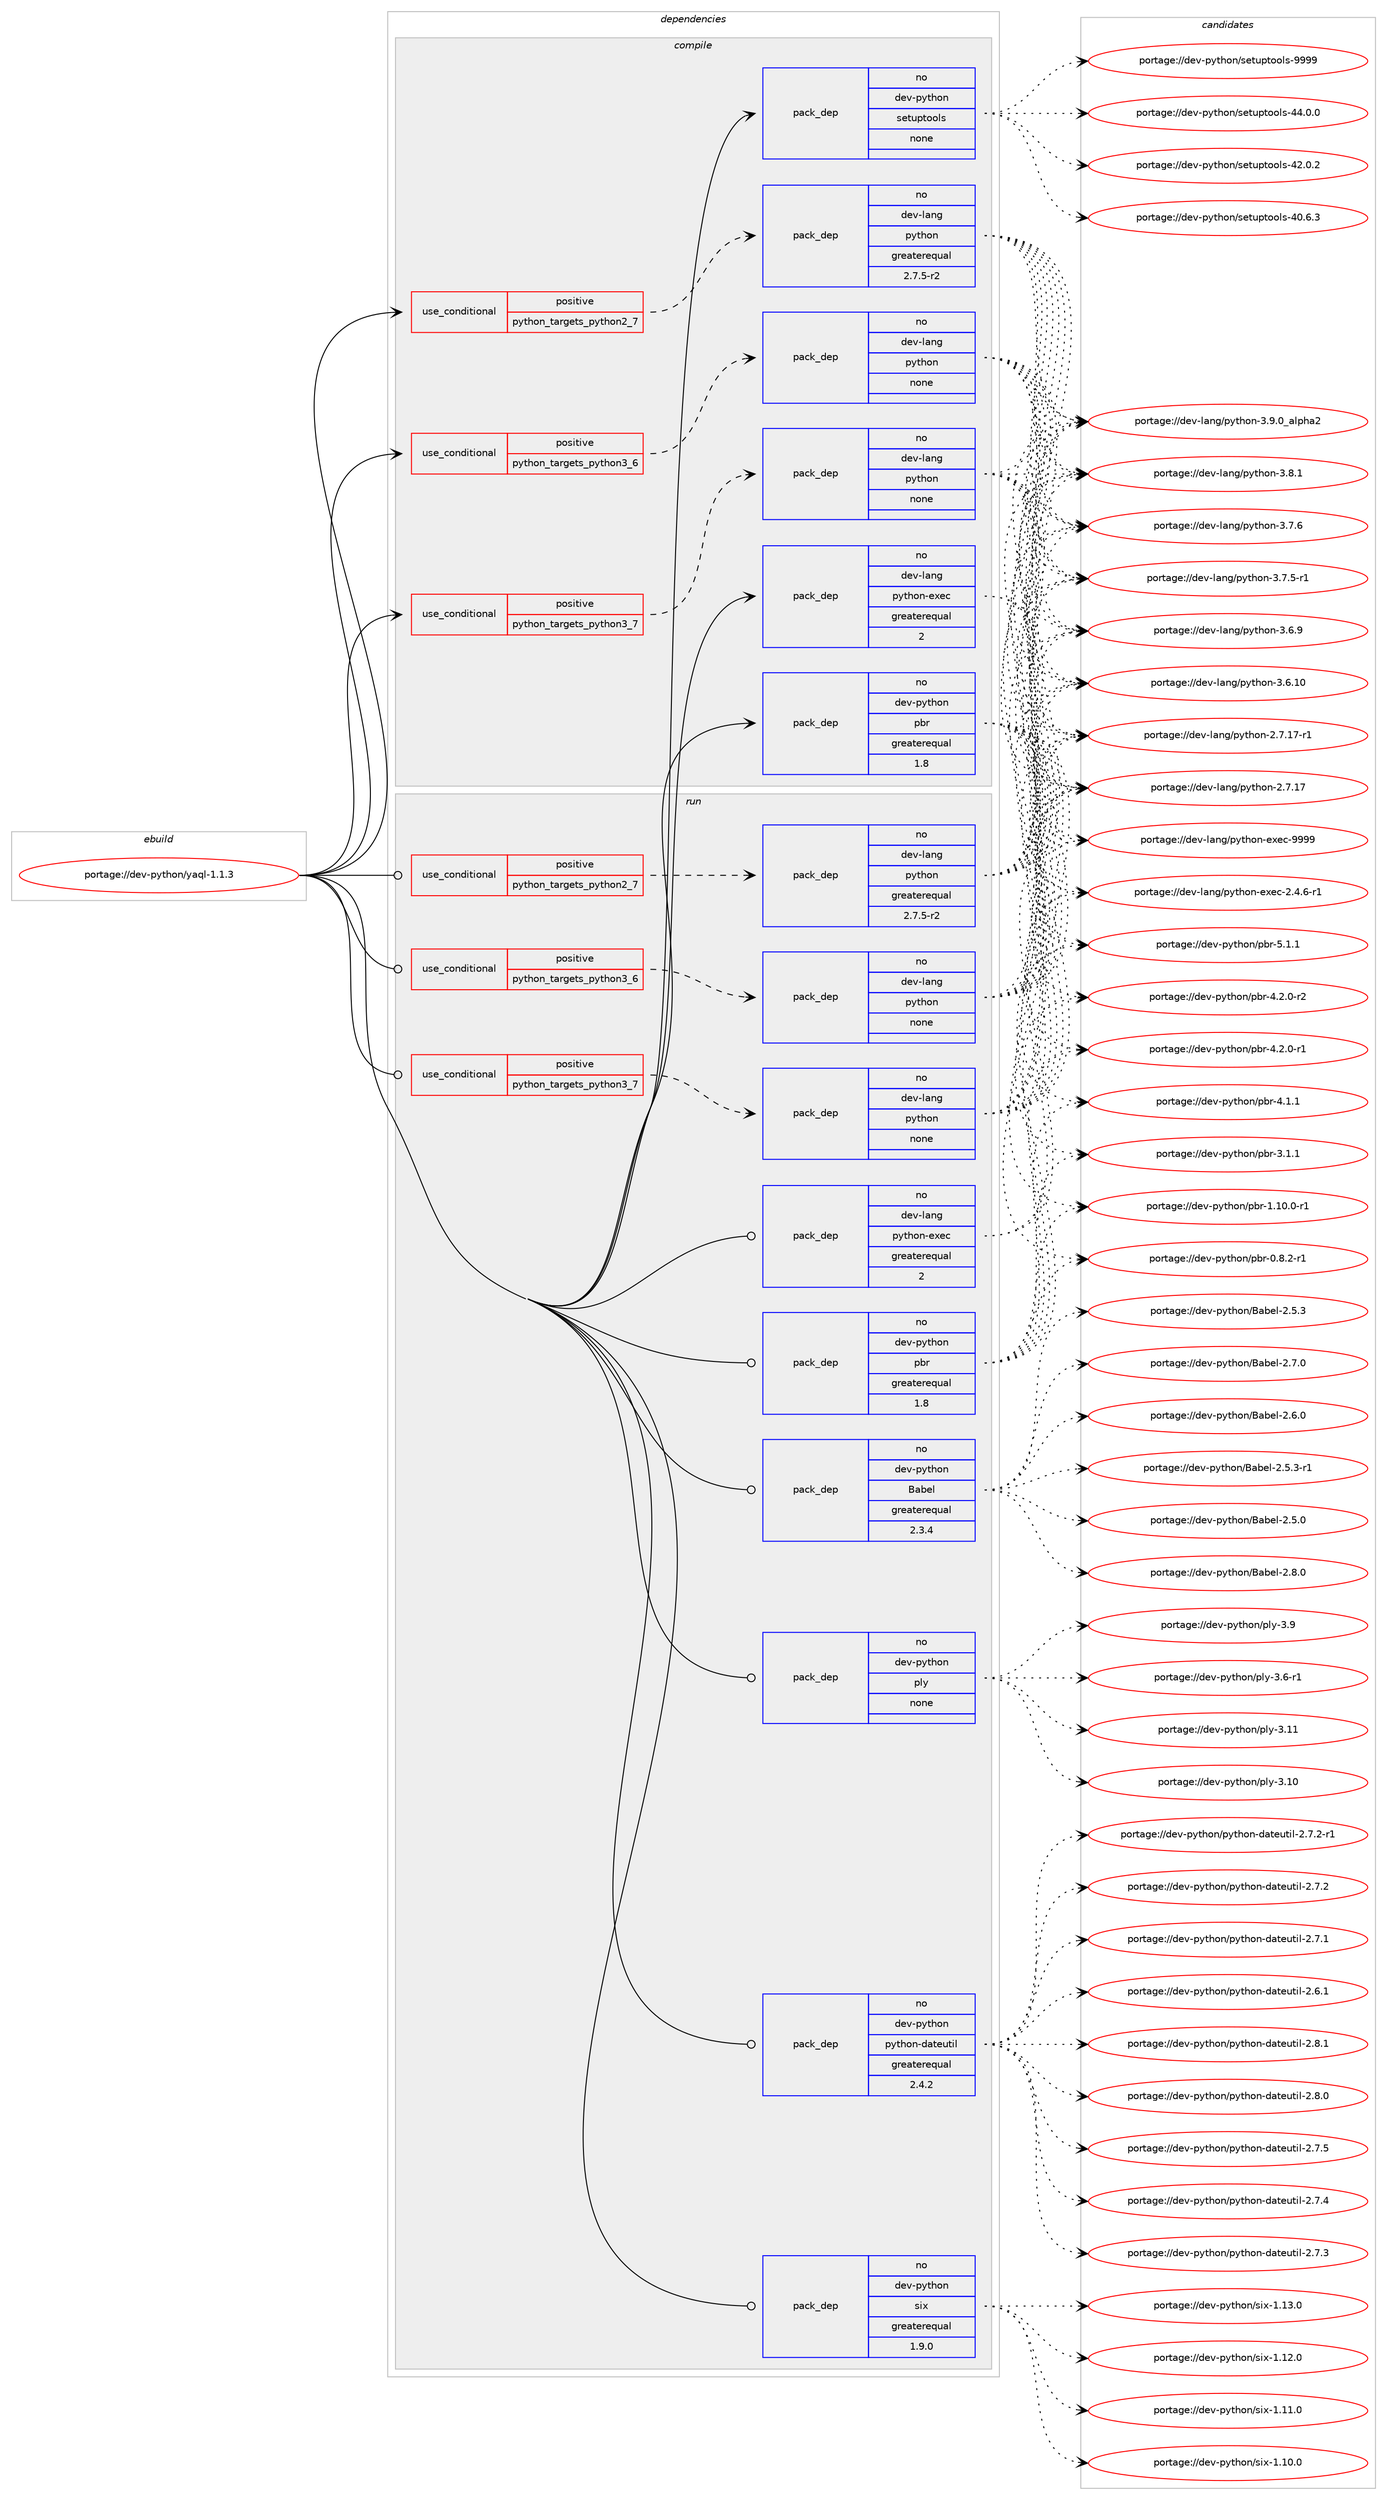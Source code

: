 digraph prolog {

# *************
# Graph options
# *************

newrank=true;
concentrate=true;
compound=true;
graph [rankdir=LR,fontname=Helvetica,fontsize=10,ranksep=1.5];#, ranksep=2.5, nodesep=0.2];
edge  [arrowhead=vee];
node  [fontname=Helvetica,fontsize=10];

# **********
# The ebuild
# **********

subgraph cluster_leftcol {
color=gray;
label=<<i>ebuild</i>>;
id [label="portage://dev-python/yaql-1.1.3", color=red, width=4, href="../dev-python/yaql-1.1.3.svg"];
}

# ****************
# The dependencies
# ****************

subgraph cluster_midcol {
color=gray;
label=<<i>dependencies</i>>;
subgraph cluster_compile {
fillcolor="#eeeeee";
style=filled;
label=<<i>compile</i>>;
subgraph cond103349 {
dependency417099 [label=<<TABLE BORDER="0" CELLBORDER="1" CELLSPACING="0" CELLPADDING="4"><TR><TD ROWSPAN="3" CELLPADDING="10">use_conditional</TD></TR><TR><TD>positive</TD></TR><TR><TD>python_targets_python2_7</TD></TR></TABLE>>, shape=none, color=red];
subgraph pack308869 {
dependency417100 [label=<<TABLE BORDER="0" CELLBORDER="1" CELLSPACING="0" CELLPADDING="4" WIDTH="220"><TR><TD ROWSPAN="6" CELLPADDING="30">pack_dep</TD></TR><TR><TD WIDTH="110">no</TD></TR><TR><TD>dev-lang</TD></TR><TR><TD>python</TD></TR><TR><TD>greaterequal</TD></TR><TR><TD>2.7.5-r2</TD></TR></TABLE>>, shape=none, color=blue];
}
dependency417099:e -> dependency417100:w [weight=20,style="dashed",arrowhead="vee"];
}
id:e -> dependency417099:w [weight=20,style="solid",arrowhead="vee"];
subgraph cond103350 {
dependency417101 [label=<<TABLE BORDER="0" CELLBORDER="1" CELLSPACING="0" CELLPADDING="4"><TR><TD ROWSPAN="3" CELLPADDING="10">use_conditional</TD></TR><TR><TD>positive</TD></TR><TR><TD>python_targets_python3_6</TD></TR></TABLE>>, shape=none, color=red];
subgraph pack308870 {
dependency417102 [label=<<TABLE BORDER="0" CELLBORDER="1" CELLSPACING="0" CELLPADDING="4" WIDTH="220"><TR><TD ROWSPAN="6" CELLPADDING="30">pack_dep</TD></TR><TR><TD WIDTH="110">no</TD></TR><TR><TD>dev-lang</TD></TR><TR><TD>python</TD></TR><TR><TD>none</TD></TR><TR><TD></TD></TR></TABLE>>, shape=none, color=blue];
}
dependency417101:e -> dependency417102:w [weight=20,style="dashed",arrowhead="vee"];
}
id:e -> dependency417101:w [weight=20,style="solid",arrowhead="vee"];
subgraph cond103351 {
dependency417103 [label=<<TABLE BORDER="0" CELLBORDER="1" CELLSPACING="0" CELLPADDING="4"><TR><TD ROWSPAN="3" CELLPADDING="10">use_conditional</TD></TR><TR><TD>positive</TD></TR><TR><TD>python_targets_python3_7</TD></TR></TABLE>>, shape=none, color=red];
subgraph pack308871 {
dependency417104 [label=<<TABLE BORDER="0" CELLBORDER="1" CELLSPACING="0" CELLPADDING="4" WIDTH="220"><TR><TD ROWSPAN="6" CELLPADDING="30">pack_dep</TD></TR><TR><TD WIDTH="110">no</TD></TR><TR><TD>dev-lang</TD></TR><TR><TD>python</TD></TR><TR><TD>none</TD></TR><TR><TD></TD></TR></TABLE>>, shape=none, color=blue];
}
dependency417103:e -> dependency417104:w [weight=20,style="dashed",arrowhead="vee"];
}
id:e -> dependency417103:w [weight=20,style="solid",arrowhead="vee"];
subgraph pack308872 {
dependency417105 [label=<<TABLE BORDER="0" CELLBORDER="1" CELLSPACING="0" CELLPADDING="4" WIDTH="220"><TR><TD ROWSPAN="6" CELLPADDING="30">pack_dep</TD></TR><TR><TD WIDTH="110">no</TD></TR><TR><TD>dev-lang</TD></TR><TR><TD>python-exec</TD></TR><TR><TD>greaterequal</TD></TR><TR><TD>2</TD></TR></TABLE>>, shape=none, color=blue];
}
id:e -> dependency417105:w [weight=20,style="solid",arrowhead="vee"];
subgraph pack308873 {
dependency417106 [label=<<TABLE BORDER="0" CELLBORDER="1" CELLSPACING="0" CELLPADDING="4" WIDTH="220"><TR><TD ROWSPAN="6" CELLPADDING="30">pack_dep</TD></TR><TR><TD WIDTH="110">no</TD></TR><TR><TD>dev-python</TD></TR><TR><TD>pbr</TD></TR><TR><TD>greaterequal</TD></TR><TR><TD>1.8</TD></TR></TABLE>>, shape=none, color=blue];
}
id:e -> dependency417106:w [weight=20,style="solid",arrowhead="vee"];
subgraph pack308874 {
dependency417107 [label=<<TABLE BORDER="0" CELLBORDER="1" CELLSPACING="0" CELLPADDING="4" WIDTH="220"><TR><TD ROWSPAN="6" CELLPADDING="30">pack_dep</TD></TR><TR><TD WIDTH="110">no</TD></TR><TR><TD>dev-python</TD></TR><TR><TD>setuptools</TD></TR><TR><TD>none</TD></TR><TR><TD></TD></TR></TABLE>>, shape=none, color=blue];
}
id:e -> dependency417107:w [weight=20,style="solid",arrowhead="vee"];
}
subgraph cluster_compileandrun {
fillcolor="#eeeeee";
style=filled;
label=<<i>compile and run</i>>;
}
subgraph cluster_run {
fillcolor="#eeeeee";
style=filled;
label=<<i>run</i>>;
subgraph cond103352 {
dependency417108 [label=<<TABLE BORDER="0" CELLBORDER="1" CELLSPACING="0" CELLPADDING="4"><TR><TD ROWSPAN="3" CELLPADDING="10">use_conditional</TD></TR><TR><TD>positive</TD></TR><TR><TD>python_targets_python2_7</TD></TR></TABLE>>, shape=none, color=red];
subgraph pack308875 {
dependency417109 [label=<<TABLE BORDER="0" CELLBORDER="1" CELLSPACING="0" CELLPADDING="4" WIDTH="220"><TR><TD ROWSPAN="6" CELLPADDING="30">pack_dep</TD></TR><TR><TD WIDTH="110">no</TD></TR><TR><TD>dev-lang</TD></TR><TR><TD>python</TD></TR><TR><TD>greaterequal</TD></TR><TR><TD>2.7.5-r2</TD></TR></TABLE>>, shape=none, color=blue];
}
dependency417108:e -> dependency417109:w [weight=20,style="dashed",arrowhead="vee"];
}
id:e -> dependency417108:w [weight=20,style="solid",arrowhead="odot"];
subgraph cond103353 {
dependency417110 [label=<<TABLE BORDER="0" CELLBORDER="1" CELLSPACING="0" CELLPADDING="4"><TR><TD ROWSPAN="3" CELLPADDING="10">use_conditional</TD></TR><TR><TD>positive</TD></TR><TR><TD>python_targets_python3_6</TD></TR></TABLE>>, shape=none, color=red];
subgraph pack308876 {
dependency417111 [label=<<TABLE BORDER="0" CELLBORDER="1" CELLSPACING="0" CELLPADDING="4" WIDTH="220"><TR><TD ROWSPAN="6" CELLPADDING="30">pack_dep</TD></TR><TR><TD WIDTH="110">no</TD></TR><TR><TD>dev-lang</TD></TR><TR><TD>python</TD></TR><TR><TD>none</TD></TR><TR><TD></TD></TR></TABLE>>, shape=none, color=blue];
}
dependency417110:e -> dependency417111:w [weight=20,style="dashed",arrowhead="vee"];
}
id:e -> dependency417110:w [weight=20,style="solid",arrowhead="odot"];
subgraph cond103354 {
dependency417112 [label=<<TABLE BORDER="0" CELLBORDER="1" CELLSPACING="0" CELLPADDING="4"><TR><TD ROWSPAN="3" CELLPADDING="10">use_conditional</TD></TR><TR><TD>positive</TD></TR><TR><TD>python_targets_python3_7</TD></TR></TABLE>>, shape=none, color=red];
subgraph pack308877 {
dependency417113 [label=<<TABLE BORDER="0" CELLBORDER="1" CELLSPACING="0" CELLPADDING="4" WIDTH="220"><TR><TD ROWSPAN="6" CELLPADDING="30">pack_dep</TD></TR><TR><TD WIDTH="110">no</TD></TR><TR><TD>dev-lang</TD></TR><TR><TD>python</TD></TR><TR><TD>none</TD></TR><TR><TD></TD></TR></TABLE>>, shape=none, color=blue];
}
dependency417112:e -> dependency417113:w [weight=20,style="dashed",arrowhead="vee"];
}
id:e -> dependency417112:w [weight=20,style="solid",arrowhead="odot"];
subgraph pack308878 {
dependency417114 [label=<<TABLE BORDER="0" CELLBORDER="1" CELLSPACING="0" CELLPADDING="4" WIDTH="220"><TR><TD ROWSPAN="6" CELLPADDING="30">pack_dep</TD></TR><TR><TD WIDTH="110">no</TD></TR><TR><TD>dev-lang</TD></TR><TR><TD>python-exec</TD></TR><TR><TD>greaterequal</TD></TR><TR><TD>2</TD></TR></TABLE>>, shape=none, color=blue];
}
id:e -> dependency417114:w [weight=20,style="solid",arrowhead="odot"];
subgraph pack308879 {
dependency417115 [label=<<TABLE BORDER="0" CELLBORDER="1" CELLSPACING="0" CELLPADDING="4" WIDTH="220"><TR><TD ROWSPAN="6" CELLPADDING="30">pack_dep</TD></TR><TR><TD WIDTH="110">no</TD></TR><TR><TD>dev-python</TD></TR><TR><TD>Babel</TD></TR><TR><TD>greaterequal</TD></TR><TR><TD>2.3.4</TD></TR></TABLE>>, shape=none, color=blue];
}
id:e -> dependency417115:w [weight=20,style="solid",arrowhead="odot"];
subgraph pack308880 {
dependency417116 [label=<<TABLE BORDER="0" CELLBORDER="1" CELLSPACING="0" CELLPADDING="4" WIDTH="220"><TR><TD ROWSPAN="6" CELLPADDING="30">pack_dep</TD></TR><TR><TD WIDTH="110">no</TD></TR><TR><TD>dev-python</TD></TR><TR><TD>pbr</TD></TR><TR><TD>greaterequal</TD></TR><TR><TD>1.8</TD></TR></TABLE>>, shape=none, color=blue];
}
id:e -> dependency417116:w [weight=20,style="solid",arrowhead="odot"];
subgraph pack308881 {
dependency417117 [label=<<TABLE BORDER="0" CELLBORDER="1" CELLSPACING="0" CELLPADDING="4" WIDTH="220"><TR><TD ROWSPAN="6" CELLPADDING="30">pack_dep</TD></TR><TR><TD WIDTH="110">no</TD></TR><TR><TD>dev-python</TD></TR><TR><TD>ply</TD></TR><TR><TD>none</TD></TR><TR><TD></TD></TR></TABLE>>, shape=none, color=blue];
}
id:e -> dependency417117:w [weight=20,style="solid",arrowhead="odot"];
subgraph pack308882 {
dependency417118 [label=<<TABLE BORDER="0" CELLBORDER="1" CELLSPACING="0" CELLPADDING="4" WIDTH="220"><TR><TD ROWSPAN="6" CELLPADDING="30">pack_dep</TD></TR><TR><TD WIDTH="110">no</TD></TR><TR><TD>dev-python</TD></TR><TR><TD>python-dateutil</TD></TR><TR><TD>greaterequal</TD></TR><TR><TD>2.4.2</TD></TR></TABLE>>, shape=none, color=blue];
}
id:e -> dependency417118:w [weight=20,style="solid",arrowhead="odot"];
subgraph pack308883 {
dependency417119 [label=<<TABLE BORDER="0" CELLBORDER="1" CELLSPACING="0" CELLPADDING="4" WIDTH="220"><TR><TD ROWSPAN="6" CELLPADDING="30">pack_dep</TD></TR><TR><TD WIDTH="110">no</TD></TR><TR><TD>dev-python</TD></TR><TR><TD>six</TD></TR><TR><TD>greaterequal</TD></TR><TR><TD>1.9.0</TD></TR></TABLE>>, shape=none, color=blue];
}
id:e -> dependency417119:w [weight=20,style="solid",arrowhead="odot"];
}
}

# **************
# The candidates
# **************

subgraph cluster_choices {
rank=same;
color=gray;
label=<<i>candidates</i>>;

subgraph choice308869 {
color=black;
nodesep=1;
choice10010111845108971101034711212111610411111045514657464895971081121049750 [label="portage://dev-lang/python-3.9.0_alpha2", color=red, width=4,href="../dev-lang/python-3.9.0_alpha2.svg"];
choice100101118451089711010347112121116104111110455146564649 [label="portage://dev-lang/python-3.8.1", color=red, width=4,href="../dev-lang/python-3.8.1.svg"];
choice100101118451089711010347112121116104111110455146554654 [label="portage://dev-lang/python-3.7.6", color=red, width=4,href="../dev-lang/python-3.7.6.svg"];
choice1001011184510897110103471121211161041111104551465546534511449 [label="portage://dev-lang/python-3.7.5-r1", color=red, width=4,href="../dev-lang/python-3.7.5-r1.svg"];
choice100101118451089711010347112121116104111110455146544657 [label="portage://dev-lang/python-3.6.9", color=red, width=4,href="../dev-lang/python-3.6.9.svg"];
choice10010111845108971101034711212111610411111045514654464948 [label="portage://dev-lang/python-3.6.10", color=red, width=4,href="../dev-lang/python-3.6.10.svg"];
choice100101118451089711010347112121116104111110455046554649554511449 [label="portage://dev-lang/python-2.7.17-r1", color=red, width=4,href="../dev-lang/python-2.7.17-r1.svg"];
choice10010111845108971101034711212111610411111045504655464955 [label="portage://dev-lang/python-2.7.17", color=red, width=4,href="../dev-lang/python-2.7.17.svg"];
dependency417100:e -> choice10010111845108971101034711212111610411111045514657464895971081121049750:w [style=dotted,weight="100"];
dependency417100:e -> choice100101118451089711010347112121116104111110455146564649:w [style=dotted,weight="100"];
dependency417100:e -> choice100101118451089711010347112121116104111110455146554654:w [style=dotted,weight="100"];
dependency417100:e -> choice1001011184510897110103471121211161041111104551465546534511449:w [style=dotted,weight="100"];
dependency417100:e -> choice100101118451089711010347112121116104111110455146544657:w [style=dotted,weight="100"];
dependency417100:e -> choice10010111845108971101034711212111610411111045514654464948:w [style=dotted,weight="100"];
dependency417100:e -> choice100101118451089711010347112121116104111110455046554649554511449:w [style=dotted,weight="100"];
dependency417100:e -> choice10010111845108971101034711212111610411111045504655464955:w [style=dotted,weight="100"];
}
subgraph choice308870 {
color=black;
nodesep=1;
choice10010111845108971101034711212111610411111045514657464895971081121049750 [label="portage://dev-lang/python-3.9.0_alpha2", color=red, width=4,href="../dev-lang/python-3.9.0_alpha2.svg"];
choice100101118451089711010347112121116104111110455146564649 [label="portage://dev-lang/python-3.8.1", color=red, width=4,href="../dev-lang/python-3.8.1.svg"];
choice100101118451089711010347112121116104111110455146554654 [label="portage://dev-lang/python-3.7.6", color=red, width=4,href="../dev-lang/python-3.7.6.svg"];
choice1001011184510897110103471121211161041111104551465546534511449 [label="portage://dev-lang/python-3.7.5-r1", color=red, width=4,href="../dev-lang/python-3.7.5-r1.svg"];
choice100101118451089711010347112121116104111110455146544657 [label="portage://dev-lang/python-3.6.9", color=red, width=4,href="../dev-lang/python-3.6.9.svg"];
choice10010111845108971101034711212111610411111045514654464948 [label="portage://dev-lang/python-3.6.10", color=red, width=4,href="../dev-lang/python-3.6.10.svg"];
choice100101118451089711010347112121116104111110455046554649554511449 [label="portage://dev-lang/python-2.7.17-r1", color=red, width=4,href="../dev-lang/python-2.7.17-r1.svg"];
choice10010111845108971101034711212111610411111045504655464955 [label="portage://dev-lang/python-2.7.17", color=red, width=4,href="../dev-lang/python-2.7.17.svg"];
dependency417102:e -> choice10010111845108971101034711212111610411111045514657464895971081121049750:w [style=dotted,weight="100"];
dependency417102:e -> choice100101118451089711010347112121116104111110455146564649:w [style=dotted,weight="100"];
dependency417102:e -> choice100101118451089711010347112121116104111110455146554654:w [style=dotted,weight="100"];
dependency417102:e -> choice1001011184510897110103471121211161041111104551465546534511449:w [style=dotted,weight="100"];
dependency417102:e -> choice100101118451089711010347112121116104111110455146544657:w [style=dotted,weight="100"];
dependency417102:e -> choice10010111845108971101034711212111610411111045514654464948:w [style=dotted,weight="100"];
dependency417102:e -> choice100101118451089711010347112121116104111110455046554649554511449:w [style=dotted,weight="100"];
dependency417102:e -> choice10010111845108971101034711212111610411111045504655464955:w [style=dotted,weight="100"];
}
subgraph choice308871 {
color=black;
nodesep=1;
choice10010111845108971101034711212111610411111045514657464895971081121049750 [label="portage://dev-lang/python-3.9.0_alpha2", color=red, width=4,href="../dev-lang/python-3.9.0_alpha2.svg"];
choice100101118451089711010347112121116104111110455146564649 [label="portage://dev-lang/python-3.8.1", color=red, width=4,href="../dev-lang/python-3.8.1.svg"];
choice100101118451089711010347112121116104111110455146554654 [label="portage://dev-lang/python-3.7.6", color=red, width=4,href="../dev-lang/python-3.7.6.svg"];
choice1001011184510897110103471121211161041111104551465546534511449 [label="portage://dev-lang/python-3.7.5-r1", color=red, width=4,href="../dev-lang/python-3.7.5-r1.svg"];
choice100101118451089711010347112121116104111110455146544657 [label="portage://dev-lang/python-3.6.9", color=red, width=4,href="../dev-lang/python-3.6.9.svg"];
choice10010111845108971101034711212111610411111045514654464948 [label="portage://dev-lang/python-3.6.10", color=red, width=4,href="../dev-lang/python-3.6.10.svg"];
choice100101118451089711010347112121116104111110455046554649554511449 [label="portage://dev-lang/python-2.7.17-r1", color=red, width=4,href="../dev-lang/python-2.7.17-r1.svg"];
choice10010111845108971101034711212111610411111045504655464955 [label="portage://dev-lang/python-2.7.17", color=red, width=4,href="../dev-lang/python-2.7.17.svg"];
dependency417104:e -> choice10010111845108971101034711212111610411111045514657464895971081121049750:w [style=dotted,weight="100"];
dependency417104:e -> choice100101118451089711010347112121116104111110455146564649:w [style=dotted,weight="100"];
dependency417104:e -> choice100101118451089711010347112121116104111110455146554654:w [style=dotted,weight="100"];
dependency417104:e -> choice1001011184510897110103471121211161041111104551465546534511449:w [style=dotted,weight="100"];
dependency417104:e -> choice100101118451089711010347112121116104111110455146544657:w [style=dotted,weight="100"];
dependency417104:e -> choice10010111845108971101034711212111610411111045514654464948:w [style=dotted,weight="100"];
dependency417104:e -> choice100101118451089711010347112121116104111110455046554649554511449:w [style=dotted,weight="100"];
dependency417104:e -> choice10010111845108971101034711212111610411111045504655464955:w [style=dotted,weight="100"];
}
subgraph choice308872 {
color=black;
nodesep=1;
choice10010111845108971101034711212111610411111045101120101994557575757 [label="portage://dev-lang/python-exec-9999", color=red, width=4,href="../dev-lang/python-exec-9999.svg"];
choice10010111845108971101034711212111610411111045101120101994550465246544511449 [label="portage://dev-lang/python-exec-2.4.6-r1", color=red, width=4,href="../dev-lang/python-exec-2.4.6-r1.svg"];
dependency417105:e -> choice10010111845108971101034711212111610411111045101120101994557575757:w [style=dotted,weight="100"];
dependency417105:e -> choice10010111845108971101034711212111610411111045101120101994550465246544511449:w [style=dotted,weight="100"];
}
subgraph choice308873 {
color=black;
nodesep=1;
choice100101118451121211161041111104711298114455346494649 [label="portage://dev-python/pbr-5.1.1", color=red, width=4,href="../dev-python/pbr-5.1.1.svg"];
choice1001011184511212111610411111047112981144552465046484511450 [label="portage://dev-python/pbr-4.2.0-r2", color=red, width=4,href="../dev-python/pbr-4.2.0-r2.svg"];
choice1001011184511212111610411111047112981144552465046484511449 [label="portage://dev-python/pbr-4.2.0-r1", color=red, width=4,href="../dev-python/pbr-4.2.0-r1.svg"];
choice100101118451121211161041111104711298114455246494649 [label="portage://dev-python/pbr-4.1.1", color=red, width=4,href="../dev-python/pbr-4.1.1.svg"];
choice100101118451121211161041111104711298114455146494649 [label="portage://dev-python/pbr-3.1.1", color=red, width=4,href="../dev-python/pbr-3.1.1.svg"];
choice100101118451121211161041111104711298114454946494846484511449 [label="portage://dev-python/pbr-1.10.0-r1", color=red, width=4,href="../dev-python/pbr-1.10.0-r1.svg"];
choice1001011184511212111610411111047112981144548465646504511449 [label="portage://dev-python/pbr-0.8.2-r1", color=red, width=4,href="../dev-python/pbr-0.8.2-r1.svg"];
dependency417106:e -> choice100101118451121211161041111104711298114455346494649:w [style=dotted,weight="100"];
dependency417106:e -> choice1001011184511212111610411111047112981144552465046484511450:w [style=dotted,weight="100"];
dependency417106:e -> choice1001011184511212111610411111047112981144552465046484511449:w [style=dotted,weight="100"];
dependency417106:e -> choice100101118451121211161041111104711298114455246494649:w [style=dotted,weight="100"];
dependency417106:e -> choice100101118451121211161041111104711298114455146494649:w [style=dotted,weight="100"];
dependency417106:e -> choice100101118451121211161041111104711298114454946494846484511449:w [style=dotted,weight="100"];
dependency417106:e -> choice1001011184511212111610411111047112981144548465646504511449:w [style=dotted,weight="100"];
}
subgraph choice308874 {
color=black;
nodesep=1;
choice10010111845112121116104111110471151011161171121161111111081154557575757 [label="portage://dev-python/setuptools-9999", color=red, width=4,href="../dev-python/setuptools-9999.svg"];
choice100101118451121211161041111104711510111611711211611111110811545525246484648 [label="portage://dev-python/setuptools-44.0.0", color=red, width=4,href="../dev-python/setuptools-44.0.0.svg"];
choice100101118451121211161041111104711510111611711211611111110811545525046484650 [label="portage://dev-python/setuptools-42.0.2", color=red, width=4,href="../dev-python/setuptools-42.0.2.svg"];
choice100101118451121211161041111104711510111611711211611111110811545524846544651 [label="portage://dev-python/setuptools-40.6.3", color=red, width=4,href="../dev-python/setuptools-40.6.3.svg"];
dependency417107:e -> choice10010111845112121116104111110471151011161171121161111111081154557575757:w [style=dotted,weight="100"];
dependency417107:e -> choice100101118451121211161041111104711510111611711211611111110811545525246484648:w [style=dotted,weight="100"];
dependency417107:e -> choice100101118451121211161041111104711510111611711211611111110811545525046484650:w [style=dotted,weight="100"];
dependency417107:e -> choice100101118451121211161041111104711510111611711211611111110811545524846544651:w [style=dotted,weight="100"];
}
subgraph choice308875 {
color=black;
nodesep=1;
choice10010111845108971101034711212111610411111045514657464895971081121049750 [label="portage://dev-lang/python-3.9.0_alpha2", color=red, width=4,href="../dev-lang/python-3.9.0_alpha2.svg"];
choice100101118451089711010347112121116104111110455146564649 [label="portage://dev-lang/python-3.8.1", color=red, width=4,href="../dev-lang/python-3.8.1.svg"];
choice100101118451089711010347112121116104111110455146554654 [label="portage://dev-lang/python-3.7.6", color=red, width=4,href="../dev-lang/python-3.7.6.svg"];
choice1001011184510897110103471121211161041111104551465546534511449 [label="portage://dev-lang/python-3.7.5-r1", color=red, width=4,href="../dev-lang/python-3.7.5-r1.svg"];
choice100101118451089711010347112121116104111110455146544657 [label="portage://dev-lang/python-3.6.9", color=red, width=4,href="../dev-lang/python-3.6.9.svg"];
choice10010111845108971101034711212111610411111045514654464948 [label="portage://dev-lang/python-3.6.10", color=red, width=4,href="../dev-lang/python-3.6.10.svg"];
choice100101118451089711010347112121116104111110455046554649554511449 [label="portage://dev-lang/python-2.7.17-r1", color=red, width=4,href="../dev-lang/python-2.7.17-r1.svg"];
choice10010111845108971101034711212111610411111045504655464955 [label="portage://dev-lang/python-2.7.17", color=red, width=4,href="../dev-lang/python-2.7.17.svg"];
dependency417109:e -> choice10010111845108971101034711212111610411111045514657464895971081121049750:w [style=dotted,weight="100"];
dependency417109:e -> choice100101118451089711010347112121116104111110455146564649:w [style=dotted,weight="100"];
dependency417109:e -> choice100101118451089711010347112121116104111110455146554654:w [style=dotted,weight="100"];
dependency417109:e -> choice1001011184510897110103471121211161041111104551465546534511449:w [style=dotted,weight="100"];
dependency417109:e -> choice100101118451089711010347112121116104111110455146544657:w [style=dotted,weight="100"];
dependency417109:e -> choice10010111845108971101034711212111610411111045514654464948:w [style=dotted,weight="100"];
dependency417109:e -> choice100101118451089711010347112121116104111110455046554649554511449:w [style=dotted,weight="100"];
dependency417109:e -> choice10010111845108971101034711212111610411111045504655464955:w [style=dotted,weight="100"];
}
subgraph choice308876 {
color=black;
nodesep=1;
choice10010111845108971101034711212111610411111045514657464895971081121049750 [label="portage://dev-lang/python-3.9.0_alpha2", color=red, width=4,href="../dev-lang/python-3.9.0_alpha2.svg"];
choice100101118451089711010347112121116104111110455146564649 [label="portage://dev-lang/python-3.8.1", color=red, width=4,href="../dev-lang/python-3.8.1.svg"];
choice100101118451089711010347112121116104111110455146554654 [label="portage://dev-lang/python-3.7.6", color=red, width=4,href="../dev-lang/python-3.7.6.svg"];
choice1001011184510897110103471121211161041111104551465546534511449 [label="portage://dev-lang/python-3.7.5-r1", color=red, width=4,href="../dev-lang/python-3.7.5-r1.svg"];
choice100101118451089711010347112121116104111110455146544657 [label="portage://dev-lang/python-3.6.9", color=red, width=4,href="../dev-lang/python-3.6.9.svg"];
choice10010111845108971101034711212111610411111045514654464948 [label="portage://dev-lang/python-3.6.10", color=red, width=4,href="../dev-lang/python-3.6.10.svg"];
choice100101118451089711010347112121116104111110455046554649554511449 [label="portage://dev-lang/python-2.7.17-r1", color=red, width=4,href="../dev-lang/python-2.7.17-r1.svg"];
choice10010111845108971101034711212111610411111045504655464955 [label="portage://dev-lang/python-2.7.17", color=red, width=4,href="../dev-lang/python-2.7.17.svg"];
dependency417111:e -> choice10010111845108971101034711212111610411111045514657464895971081121049750:w [style=dotted,weight="100"];
dependency417111:e -> choice100101118451089711010347112121116104111110455146564649:w [style=dotted,weight="100"];
dependency417111:e -> choice100101118451089711010347112121116104111110455146554654:w [style=dotted,weight="100"];
dependency417111:e -> choice1001011184510897110103471121211161041111104551465546534511449:w [style=dotted,weight="100"];
dependency417111:e -> choice100101118451089711010347112121116104111110455146544657:w [style=dotted,weight="100"];
dependency417111:e -> choice10010111845108971101034711212111610411111045514654464948:w [style=dotted,weight="100"];
dependency417111:e -> choice100101118451089711010347112121116104111110455046554649554511449:w [style=dotted,weight="100"];
dependency417111:e -> choice10010111845108971101034711212111610411111045504655464955:w [style=dotted,weight="100"];
}
subgraph choice308877 {
color=black;
nodesep=1;
choice10010111845108971101034711212111610411111045514657464895971081121049750 [label="portage://dev-lang/python-3.9.0_alpha2", color=red, width=4,href="../dev-lang/python-3.9.0_alpha2.svg"];
choice100101118451089711010347112121116104111110455146564649 [label="portage://dev-lang/python-3.8.1", color=red, width=4,href="../dev-lang/python-3.8.1.svg"];
choice100101118451089711010347112121116104111110455146554654 [label="portage://dev-lang/python-3.7.6", color=red, width=4,href="../dev-lang/python-3.7.6.svg"];
choice1001011184510897110103471121211161041111104551465546534511449 [label="portage://dev-lang/python-3.7.5-r1", color=red, width=4,href="../dev-lang/python-3.7.5-r1.svg"];
choice100101118451089711010347112121116104111110455146544657 [label="portage://dev-lang/python-3.6.9", color=red, width=4,href="../dev-lang/python-3.6.9.svg"];
choice10010111845108971101034711212111610411111045514654464948 [label="portage://dev-lang/python-3.6.10", color=red, width=4,href="../dev-lang/python-3.6.10.svg"];
choice100101118451089711010347112121116104111110455046554649554511449 [label="portage://dev-lang/python-2.7.17-r1", color=red, width=4,href="../dev-lang/python-2.7.17-r1.svg"];
choice10010111845108971101034711212111610411111045504655464955 [label="portage://dev-lang/python-2.7.17", color=red, width=4,href="../dev-lang/python-2.7.17.svg"];
dependency417113:e -> choice10010111845108971101034711212111610411111045514657464895971081121049750:w [style=dotted,weight="100"];
dependency417113:e -> choice100101118451089711010347112121116104111110455146564649:w [style=dotted,weight="100"];
dependency417113:e -> choice100101118451089711010347112121116104111110455146554654:w [style=dotted,weight="100"];
dependency417113:e -> choice1001011184510897110103471121211161041111104551465546534511449:w [style=dotted,weight="100"];
dependency417113:e -> choice100101118451089711010347112121116104111110455146544657:w [style=dotted,weight="100"];
dependency417113:e -> choice10010111845108971101034711212111610411111045514654464948:w [style=dotted,weight="100"];
dependency417113:e -> choice100101118451089711010347112121116104111110455046554649554511449:w [style=dotted,weight="100"];
dependency417113:e -> choice10010111845108971101034711212111610411111045504655464955:w [style=dotted,weight="100"];
}
subgraph choice308878 {
color=black;
nodesep=1;
choice10010111845108971101034711212111610411111045101120101994557575757 [label="portage://dev-lang/python-exec-9999", color=red, width=4,href="../dev-lang/python-exec-9999.svg"];
choice10010111845108971101034711212111610411111045101120101994550465246544511449 [label="portage://dev-lang/python-exec-2.4.6-r1", color=red, width=4,href="../dev-lang/python-exec-2.4.6-r1.svg"];
dependency417114:e -> choice10010111845108971101034711212111610411111045101120101994557575757:w [style=dotted,weight="100"];
dependency417114:e -> choice10010111845108971101034711212111610411111045101120101994550465246544511449:w [style=dotted,weight="100"];
}
subgraph choice308879 {
color=black;
nodesep=1;
choice1001011184511212111610411111047669798101108455046564648 [label="portage://dev-python/Babel-2.8.0", color=red, width=4,href="../dev-python/Babel-2.8.0.svg"];
choice1001011184511212111610411111047669798101108455046554648 [label="portage://dev-python/Babel-2.7.0", color=red, width=4,href="../dev-python/Babel-2.7.0.svg"];
choice1001011184511212111610411111047669798101108455046544648 [label="portage://dev-python/Babel-2.6.0", color=red, width=4,href="../dev-python/Babel-2.6.0.svg"];
choice10010111845112121116104111110476697981011084550465346514511449 [label="portage://dev-python/Babel-2.5.3-r1", color=red, width=4,href="../dev-python/Babel-2.5.3-r1.svg"];
choice1001011184511212111610411111047669798101108455046534651 [label="portage://dev-python/Babel-2.5.3", color=red, width=4,href="../dev-python/Babel-2.5.3.svg"];
choice1001011184511212111610411111047669798101108455046534648 [label="portage://dev-python/Babel-2.5.0", color=red, width=4,href="../dev-python/Babel-2.5.0.svg"];
dependency417115:e -> choice1001011184511212111610411111047669798101108455046564648:w [style=dotted,weight="100"];
dependency417115:e -> choice1001011184511212111610411111047669798101108455046554648:w [style=dotted,weight="100"];
dependency417115:e -> choice1001011184511212111610411111047669798101108455046544648:w [style=dotted,weight="100"];
dependency417115:e -> choice10010111845112121116104111110476697981011084550465346514511449:w [style=dotted,weight="100"];
dependency417115:e -> choice1001011184511212111610411111047669798101108455046534651:w [style=dotted,weight="100"];
dependency417115:e -> choice1001011184511212111610411111047669798101108455046534648:w [style=dotted,weight="100"];
}
subgraph choice308880 {
color=black;
nodesep=1;
choice100101118451121211161041111104711298114455346494649 [label="portage://dev-python/pbr-5.1.1", color=red, width=4,href="../dev-python/pbr-5.1.1.svg"];
choice1001011184511212111610411111047112981144552465046484511450 [label="portage://dev-python/pbr-4.2.0-r2", color=red, width=4,href="../dev-python/pbr-4.2.0-r2.svg"];
choice1001011184511212111610411111047112981144552465046484511449 [label="portage://dev-python/pbr-4.2.0-r1", color=red, width=4,href="../dev-python/pbr-4.2.0-r1.svg"];
choice100101118451121211161041111104711298114455246494649 [label="portage://dev-python/pbr-4.1.1", color=red, width=4,href="../dev-python/pbr-4.1.1.svg"];
choice100101118451121211161041111104711298114455146494649 [label="portage://dev-python/pbr-3.1.1", color=red, width=4,href="../dev-python/pbr-3.1.1.svg"];
choice100101118451121211161041111104711298114454946494846484511449 [label="portage://dev-python/pbr-1.10.0-r1", color=red, width=4,href="../dev-python/pbr-1.10.0-r1.svg"];
choice1001011184511212111610411111047112981144548465646504511449 [label="portage://dev-python/pbr-0.8.2-r1", color=red, width=4,href="../dev-python/pbr-0.8.2-r1.svg"];
dependency417116:e -> choice100101118451121211161041111104711298114455346494649:w [style=dotted,weight="100"];
dependency417116:e -> choice1001011184511212111610411111047112981144552465046484511450:w [style=dotted,weight="100"];
dependency417116:e -> choice1001011184511212111610411111047112981144552465046484511449:w [style=dotted,weight="100"];
dependency417116:e -> choice100101118451121211161041111104711298114455246494649:w [style=dotted,weight="100"];
dependency417116:e -> choice100101118451121211161041111104711298114455146494649:w [style=dotted,weight="100"];
dependency417116:e -> choice100101118451121211161041111104711298114454946494846484511449:w [style=dotted,weight="100"];
dependency417116:e -> choice1001011184511212111610411111047112981144548465646504511449:w [style=dotted,weight="100"];
}
subgraph choice308881 {
color=black;
nodesep=1;
choice100101118451121211161041111104711210812145514657 [label="portage://dev-python/ply-3.9", color=red, width=4,href="../dev-python/ply-3.9.svg"];
choice1001011184511212111610411111047112108121455146544511449 [label="portage://dev-python/ply-3.6-r1", color=red, width=4,href="../dev-python/ply-3.6-r1.svg"];
choice10010111845112121116104111110471121081214551464949 [label="portage://dev-python/ply-3.11", color=red, width=4,href="../dev-python/ply-3.11.svg"];
choice10010111845112121116104111110471121081214551464948 [label="portage://dev-python/ply-3.10", color=red, width=4,href="../dev-python/ply-3.10.svg"];
dependency417117:e -> choice100101118451121211161041111104711210812145514657:w [style=dotted,weight="100"];
dependency417117:e -> choice1001011184511212111610411111047112108121455146544511449:w [style=dotted,weight="100"];
dependency417117:e -> choice10010111845112121116104111110471121081214551464949:w [style=dotted,weight="100"];
dependency417117:e -> choice10010111845112121116104111110471121081214551464948:w [style=dotted,weight="100"];
}
subgraph choice308882 {
color=black;
nodesep=1;
choice10010111845112121116104111110471121211161041111104510097116101117116105108455046564649 [label="portage://dev-python/python-dateutil-2.8.1", color=red, width=4,href="../dev-python/python-dateutil-2.8.1.svg"];
choice10010111845112121116104111110471121211161041111104510097116101117116105108455046564648 [label="portage://dev-python/python-dateutil-2.8.0", color=red, width=4,href="../dev-python/python-dateutil-2.8.0.svg"];
choice10010111845112121116104111110471121211161041111104510097116101117116105108455046554653 [label="portage://dev-python/python-dateutil-2.7.5", color=red, width=4,href="../dev-python/python-dateutil-2.7.5.svg"];
choice10010111845112121116104111110471121211161041111104510097116101117116105108455046554652 [label="portage://dev-python/python-dateutil-2.7.4", color=red, width=4,href="../dev-python/python-dateutil-2.7.4.svg"];
choice10010111845112121116104111110471121211161041111104510097116101117116105108455046554651 [label="portage://dev-python/python-dateutil-2.7.3", color=red, width=4,href="../dev-python/python-dateutil-2.7.3.svg"];
choice100101118451121211161041111104711212111610411111045100971161011171161051084550465546504511449 [label="portage://dev-python/python-dateutil-2.7.2-r1", color=red, width=4,href="../dev-python/python-dateutil-2.7.2-r1.svg"];
choice10010111845112121116104111110471121211161041111104510097116101117116105108455046554650 [label="portage://dev-python/python-dateutil-2.7.2", color=red, width=4,href="../dev-python/python-dateutil-2.7.2.svg"];
choice10010111845112121116104111110471121211161041111104510097116101117116105108455046554649 [label="portage://dev-python/python-dateutil-2.7.1", color=red, width=4,href="../dev-python/python-dateutil-2.7.1.svg"];
choice10010111845112121116104111110471121211161041111104510097116101117116105108455046544649 [label="portage://dev-python/python-dateutil-2.6.1", color=red, width=4,href="../dev-python/python-dateutil-2.6.1.svg"];
dependency417118:e -> choice10010111845112121116104111110471121211161041111104510097116101117116105108455046564649:w [style=dotted,weight="100"];
dependency417118:e -> choice10010111845112121116104111110471121211161041111104510097116101117116105108455046564648:w [style=dotted,weight="100"];
dependency417118:e -> choice10010111845112121116104111110471121211161041111104510097116101117116105108455046554653:w [style=dotted,weight="100"];
dependency417118:e -> choice10010111845112121116104111110471121211161041111104510097116101117116105108455046554652:w [style=dotted,weight="100"];
dependency417118:e -> choice10010111845112121116104111110471121211161041111104510097116101117116105108455046554651:w [style=dotted,weight="100"];
dependency417118:e -> choice100101118451121211161041111104711212111610411111045100971161011171161051084550465546504511449:w [style=dotted,weight="100"];
dependency417118:e -> choice10010111845112121116104111110471121211161041111104510097116101117116105108455046554650:w [style=dotted,weight="100"];
dependency417118:e -> choice10010111845112121116104111110471121211161041111104510097116101117116105108455046554649:w [style=dotted,weight="100"];
dependency417118:e -> choice10010111845112121116104111110471121211161041111104510097116101117116105108455046544649:w [style=dotted,weight="100"];
}
subgraph choice308883 {
color=black;
nodesep=1;
choice100101118451121211161041111104711510512045494649514648 [label="portage://dev-python/six-1.13.0", color=red, width=4,href="../dev-python/six-1.13.0.svg"];
choice100101118451121211161041111104711510512045494649504648 [label="portage://dev-python/six-1.12.0", color=red, width=4,href="../dev-python/six-1.12.0.svg"];
choice100101118451121211161041111104711510512045494649494648 [label="portage://dev-python/six-1.11.0", color=red, width=4,href="../dev-python/six-1.11.0.svg"];
choice100101118451121211161041111104711510512045494649484648 [label="portage://dev-python/six-1.10.0", color=red, width=4,href="../dev-python/six-1.10.0.svg"];
dependency417119:e -> choice100101118451121211161041111104711510512045494649514648:w [style=dotted,weight="100"];
dependency417119:e -> choice100101118451121211161041111104711510512045494649504648:w [style=dotted,weight="100"];
dependency417119:e -> choice100101118451121211161041111104711510512045494649494648:w [style=dotted,weight="100"];
dependency417119:e -> choice100101118451121211161041111104711510512045494649484648:w [style=dotted,weight="100"];
}
}

}
